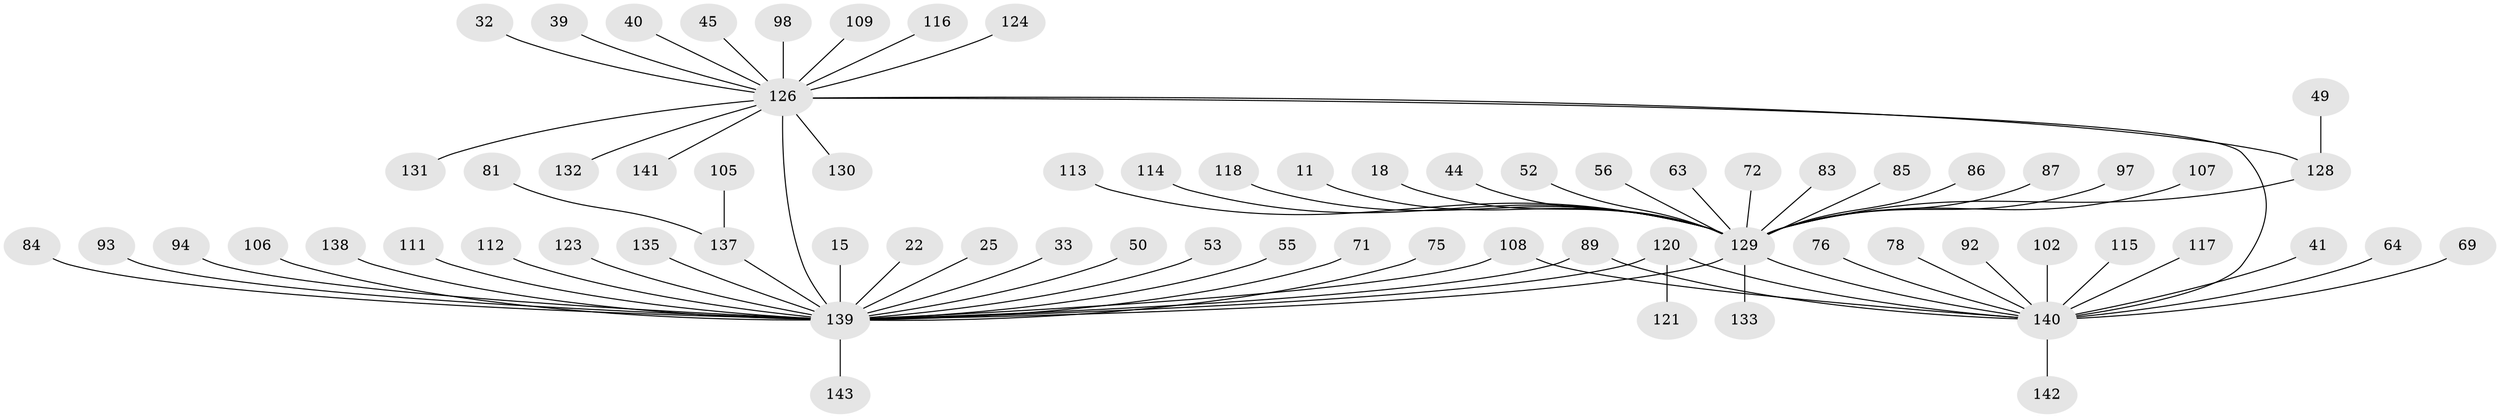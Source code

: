 // original degree distribution, {34: 0.006993006993006993, 11: 0.006993006993006993, 27: 0.006993006993006993, 2: 0.21678321678321677, 4: 0.055944055944055944, 13: 0.006993006993006993, 9: 0.006993006993006993, 6: 0.03496503496503497, 1: 0.5314685314685315, 5: 0.055944055944055944, 3: 0.06993006993006994}
// Generated by graph-tools (version 1.1) at 2025/50/03/04/25 21:50:47]
// undirected, 71 vertices, 75 edges
graph export_dot {
graph [start="1"]
  node [color=gray90,style=filled];
  11;
  15;
  18 [super="+4"];
  22;
  25;
  32;
  33 [super="+7"];
  39;
  40;
  41;
  44;
  45;
  49;
  50;
  52;
  53;
  55;
  56 [super="+28"];
  63;
  64;
  69 [super="+36"];
  71;
  72;
  75;
  76;
  78;
  81;
  83 [super="+82"];
  84;
  85;
  86;
  87 [super="+59"];
  89;
  92;
  93;
  94;
  97;
  98;
  102;
  105;
  106;
  107 [super="+100"];
  108 [super="+74"];
  109;
  111;
  112;
  113;
  114;
  115;
  116 [super="+38"];
  117 [super="+101"];
  118;
  120 [super="+77"];
  121;
  123;
  124;
  126 [super="+119+90+54+96+58+99"];
  128 [super="+30+46+19"];
  129 [super="+1"];
  130;
  131 [super="+91"];
  132;
  133;
  135;
  137 [super="+62+88+48"];
  138 [super="+95"];
  139 [super="+134+103"];
  140 [super="+6+136+31+127"];
  141;
  142;
  143;
  11 -- 129;
  15 -- 139;
  18 -- 129;
  22 -- 139;
  25 -- 139;
  32 -- 126;
  33 -- 139;
  39 -- 126;
  40 -- 126;
  41 -- 140;
  44 -- 129;
  45 -- 126;
  49 -- 128;
  50 -- 139;
  52 -- 129;
  53 -- 139;
  55 -- 139;
  56 -- 129;
  63 -- 129;
  64 -- 140;
  69 -- 140;
  71 -- 139;
  72 -- 129;
  75 -- 139;
  76 -- 140;
  78 -- 140;
  81 -- 137;
  83 -- 129;
  84 -- 139;
  85 -- 129;
  86 -- 129;
  87 -- 129;
  89 -- 140;
  89 -- 139;
  92 -- 140;
  93 -- 139;
  94 -- 139;
  97 -- 129;
  98 -- 126;
  102 -- 140;
  105 -- 137;
  106 -- 139;
  107 -- 129;
  108 -- 140;
  108 -- 139;
  109 -- 126;
  111 -- 139;
  112 -- 139;
  113 -- 129;
  114 -- 129;
  115 -- 140;
  116 -- 126 [weight=2];
  117 -- 140;
  118 -- 129;
  120 -- 121;
  120 -- 139 [weight=3];
  120 -- 140;
  123 -- 139;
  124 -- 126;
  126 -- 130;
  126 -- 140 [weight=6];
  126 -- 141;
  126 -- 131;
  126 -- 132;
  126 -- 139 [weight=7];
  126 -- 128 [weight=2];
  128 -- 129 [weight=2];
  129 -- 133;
  129 -- 140 [weight=5];
  129 -- 139 [weight=7];
  135 -- 139;
  137 -- 139 [weight=3];
  138 -- 139 [weight=2];
  139 -- 143;
  140 -- 142;
}
